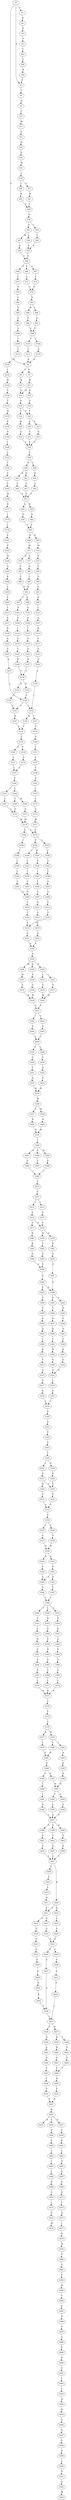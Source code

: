 strict digraph  {
	S0 -> S1 [ label = A ];
	S0 -> S2 [ label = G ];
	S0 -> S3 [ label = S ];
	S1 -> S4 [ label = K ];
	S2 -> S5 [ label = T ];
	S3 -> S6 [ label = I ];
	S3 -> S7 [ label = S ];
	S4 -> S8 [ label = D ];
	S5 -> S9 [ label = N ];
	S6 -> S10 [ label = W ];
	S7 -> S11 [ label = W ];
	S8 -> S12 [ label = Y ];
	S9 -> S13 [ label = Y ];
	S10 -> S14 [ label = Q ];
	S11 -> S15 [ label = R ];
	S11 -> S14 [ label = Q ];
	S12 -> S16 [ label = I ];
	S13 -> S17 [ label = M ];
	S14 -> S18 [ label = G ];
	S15 -> S19 [ label = G ];
	S16 -> S20 [ label = F ];
	S17 -> S21 [ label = F ];
	S18 -> S22 [ label = L ];
	S18 -> S23 [ label = F ];
	S19 -> S23 [ label = F ];
	S20 -> S24 [ label = R ];
	S21 -> S25 [ label = N ];
	S22 -> S26 [ label = R ];
	S23 -> S27 [ label = S ];
	S23 -> S28 [ label = A ];
	S24 -> S2 [ label = G ];
	S25 -> S29 [ label = S ];
	S26 -> S30 [ label = G ];
	S27 -> S31 [ label = G ];
	S28 -> S32 [ label = G ];
	S29 -> S33 [ label = M ];
	S30 -> S34 [ label = F ];
	S31 -> S34 [ label = F ];
	S32 -> S34 [ label = F ];
	S33 -> S35 [ label = L ];
	S34 -> S36 [ label = Y ];
	S35 -> S37 [ label = V ];
	S35 -> S38 [ label = I ];
	S36 -> S39 [ label = H ];
	S36 -> S40 [ label = Y ];
	S37 -> S41 [ label = W ];
	S38 -> S42 [ label = W ];
	S39 -> S43 [ label = G ];
	S39 -> S44 [ label = R ];
	S40 -> S45 [ label = K ];
	S41 -> S46 [ label = Y ];
	S42 -> S46 [ label = Y ];
	S43 -> S47 [ label = C ];
	S44 -> S48 [ label = C ];
	S45 -> S49 [ label = C ];
	S46 -> S50 [ label = V ];
	S47 -> S51 [ label = V ];
	S48 -> S51 [ label = V ];
	S49 -> S51 [ label = V ];
	S50 -> S52 [ label = I ];
	S50 -> S53 [ label = V ];
	S51 -> S54 [ label = Q ];
	S51 -> S55 [ label = D ];
	S52 -> S56 [ label = L ];
	S53 -> S57 [ label = M ];
	S53 -> S58 [ label = L ];
	S54 -> S59 [ label = P ];
	S55 -> S60 [ label = P ];
	S56 -> S61 [ label = A ];
	S57 -> S62 [ label = A ];
	S58 -> S61 [ label = A ];
	S59 -> S63 [ label = F ];
	S60 -> S63 [ label = F ];
	S61 -> S64 [ label = G ];
	S62 -> S64 [ label = G ];
	S63 -> S65 [ label = D ];
	S63 -> S66 [ label = E ];
	S64 -> S67 [ label = A ];
	S64 -> S68 [ label = I ];
	S64 -> S69 [ label = G ];
	S65 -> S70 [ label = M ];
	S66 -> S71 [ label = W ];
	S67 -> S72 [ label = L ];
	S68 -> S73 [ label = L ];
	S69 -> S74 [ label = L ];
	S70 -> S75 [ label = D ];
	S71 -> S76 [ label = D ];
	S71 -> S77 [ label = A ];
	S72 -> S78 [ label = S ];
	S73 -> S78 [ label = S ];
	S74 -> S79 [ label = V ];
	S75 -> S80 [ label = E ];
	S76 -> S81 [ label = S ];
	S77 -> S82 [ label = A ];
	S78 -> S83 [ label = V ];
	S79 -> S84 [ label = I ];
	S80 -> S85 [ label = G ];
	S81 -> S86 [ label = T ];
	S82 -> S87 [ label = T ];
	S83 -> S88 [ label = L ];
	S83 -> S89 [ label = M ];
	S84 -> S90 [ label = G ];
	S85 -> S91 [ label = G ];
	S86 -> S92 [ label = D ];
	S87 -> S92 [ label = D ];
	S88 -> S93 [ label = S ];
	S89 -> S94 [ label = S ];
	S90 -> S95 [ label = S ];
	S91 -> S96 [ label = D ];
	S92 -> S97 [ label = I ];
	S92 -> S98 [ label = V ];
	S93 -> S99 [ label = F ];
	S94 -> S99 [ label = F ];
	S95 -> S100 [ label = A ];
	S96 -> S101 [ label = I ];
	S97 -> S102 [ label = F ];
	S98 -> S103 [ label = S ];
	S99 -> S104 [ label = L ];
	S99 -> S105 [ label = V ];
	S100 -> S106 [ label = I ];
	S101 -> S107 [ label = A ];
	S102 -> S108 [ label = S ];
	S103 -> S109 [ label = P ];
	S104 -> S110 [ label = L ];
	S105 -> S111 [ label = L ];
	S106 -> S112 [ label = I ];
	S107 -> S113 [ label = K ];
	S108 -> S114 [ label = I ];
	S109 -> S115 [ label = I ];
	S110 -> S3 [ label = S ];
	S111 -> S3 [ label = S ];
	S112 -> S116 [ label = N ];
	S113 -> S117 [ label = P ];
	S114 -> S118 [ label = S ];
	S115 -> S119 [ label = T ];
	S116 -> S120 [ label = L ];
	S117 -> S121 [ label = S ];
	S118 -> S122 [ label = T ];
	S119 -> S123 [ label = A ];
	S120 -> S124 [ label = W ];
	S121 -> S125 [ label = Q ];
	S122 -> S126 [ label = R ];
	S123 -> S127 [ label = R ];
	S124 -> S128 [ label = T ];
	S125 -> S129 [ label = L ];
	S126 -> S130 [ label = S ];
	S127 -> S130 [ label = S ];
	S128 -> S131 [ label = T ];
	S129 -> S132 [ label = I ];
	S130 -> S133 [ label = K ];
	S130 -> S134 [ label = R ];
	S131 -> S135 [ label = W ];
	S132 -> S136 [ label = R ];
	S132 -> S137 [ label = I ];
	S133 -> S138 [ label = L ];
	S134 -> S139 [ label = L ];
	S135 -> S140 [ label = P ];
	S136 -> S141 [ label = Y ];
	S137 -> S142 [ label = Y ];
	S138 -> S143 [ label = V ];
	S138 -> S132 [ label = I ];
	S139 -> S143 [ label = V ];
	S140 -> S144 [ label = G ];
	S141 -> S145 [ label = C ];
	S142 -> S146 [ label = A ];
	S143 -> S147 [ label = R ];
	S144 -> S148 [ label = I ];
	S145 -> S149 [ label = S ];
	S145 -> S150 [ label = C ];
	S146 -> S151 [ label = T ];
	S147 -> S141 [ label = Y ];
	S148 -> S152 [ label = L ];
	S149 -> S153 [ label = Y ];
	S150 -> S154 [ label = Y ];
	S151 -> S155 [ label = Y ];
	S152 -> S156 [ label = T ];
	S153 -> S157 [ label = L ];
	S154 -> S157 [ label = L ];
	S155 -> S158 [ label = V ];
	S156 -> S159 [ label = V ];
	S157 -> S160 [ label = T ];
	S158 -> S161 [ label = A ];
	S159 -> S162 [ label = C ];
	S160 -> S163 [ label = I ];
	S160 -> S164 [ label = L ];
	S161 -> S165 [ label = I ];
	S162 -> S166 [ label = M ];
	S163 -> S167 [ label = L ];
	S164 -> S168 [ label = M ];
	S164 -> S169 [ label = L ];
	S165 -> S170 [ label = T ];
	S166 -> S171 [ label = D ];
	S167 -> S172 [ label = G ];
	S168 -> S173 [ label = G ];
	S169 -> S172 [ label = G ];
	S170 -> S174 [ label = A ];
	S171 -> S175 [ label = I ];
	S172 -> S176 [ label = M ];
	S173 -> S176 [ label = M ];
	S174 -> S177 [ label = M ];
	S175 -> S178 [ label = L ];
	S176 -> S179 [ label = L ];
	S176 -> S180 [ label = S ];
	S177 -> S179 [ label = L ];
	S178 -> S181 [ label = E ];
	S179 -> S182 [ label = F ];
	S179 -> S183 [ label = L ];
	S180 -> S184 [ label = I ];
	S181 -> S185 [ label = P ];
	S182 -> S186 [ label = I ];
	S182 -> S187 [ label = H ];
	S183 -> S188 [ label = I ];
	S184 -> S189 [ label = I ];
	S185 -> S190 [ label = M ];
	S186 -> S191 [ label = I ];
	S187 -> S192 [ label = V ];
	S188 -> S193 [ label = V ];
	S189 -> S194 [ label = L ];
	S190 -> S195 [ label = Q ];
	S191 -> S196 [ label = I ];
	S192 -> S197 [ label = I ];
	S193 -> S198 [ label = C ];
	S194 -> S199 [ label = L ];
	S195 -> S200 [ label = K ];
	S196 -> S201 [ label = I ];
	S197 -> S202 [ label = L ];
	S198 -> S203 [ label = V ];
	S199 -> S204 [ label = I ];
	S200 -> S205 [ label = S ];
	S201 -> S206 [ label = G ];
	S202 -> S207 [ label = S ];
	S203 -> S208 [ label = G ];
	S204 -> S206 [ label = G ];
	S205 -> S209 [ label = S ];
	S206 -> S210 [ label = L ];
	S207 -> S211 [ label = Q ];
	S208 -> S212 [ label = T ];
	S209 -> S213 [ label = L ];
	S210 -> S214 [ label = T ];
	S211 -> S215 [ label = A ];
	S212 -> S216 [ label = T ];
	S213 -> S217 [ label = K ];
	S214 -> S218 [ label = F ];
	S215 -> S219 [ label = L ];
	S216 -> S218 [ label = F ];
	S217 -> S220 [ label = D ];
	S218 -> S221 [ label = G ];
	S219 -> S222 [ label = G ];
	S220 -> S223 [ label = A ];
	S221 -> S224 [ label = A ];
	S222 -> S224 [ label = A ];
	S223 -> S225 [ label = C ];
	S224 -> S226 [ label = Q ];
	S225 -> S227 [ label = K ];
	S226 -> S228 [ label = M ];
	S226 -> S229 [ label = K ];
	S226 -> S230 [ label = Q ];
	S227 -> S138 [ label = L ];
	S228 -> S231 [ label = M ];
	S229 -> S232 [ label = L ];
	S229 -> S233 [ label = I ];
	S230 -> S234 [ label = F ];
	S231 -> S235 [ label = A ];
	S232 -> S236 [ label = G ];
	S233 -> S237 [ label = G ];
	S234 -> S238 [ label = A ];
	S235 -> S239 [ label = W ];
	S236 -> S240 [ label = W ];
	S237 -> S240 [ label = W ];
	S238 -> S239 [ label = W ];
	S239 -> S241 [ label = P ];
	S240 -> S241 [ label = P ];
	S241 -> S242 [ label = I ];
	S241 -> S243 [ label = V ];
	S242 -> S244 [ label = S ];
	S243 -> S245 [ label = S ];
	S244 -> S246 [ label = L ];
	S245 -> S246 [ label = L ];
	S246 -> S247 [ label = I ];
	S246 -> S248 [ label = L ];
	S247 -> S249 [ label = S ];
	S248 -> S250 [ label = S ];
	S249 -> S251 [ label = T ];
	S250 -> S252 [ label = S ];
	S251 -> S253 [ label = G ];
	S252 -> S254 [ label = G ];
	S253 -> S255 [ label = M ];
	S254 -> S255 [ label = M ];
	S255 -> S256 [ label = M ];
	S256 -> S257 [ label = T ];
	S256 -> S258 [ label = M ];
	S257 -> S259 [ label = N ];
	S258 -> S260 [ label = N ];
	S259 -> S261 [ label = W ];
	S260 -> S261 [ label = W ];
	S261 -> S262 [ label = I ];
	S262 -> S263 [ label = A ];
	S262 -> S264 [ label = S ];
	S262 -> S265 [ label = M ];
	S263 -> S266 [ label = F ];
	S264 -> S267 [ label = F ];
	S265 -> S268 [ label = F ];
	S266 -> S269 [ label = I ];
	S268 -> S269 [ label = I ];
	S269 -> S270 [ label = T ];
	S270 -> S271 [ label = V ];
	S271 -> S272 [ label = L ];
	S271 -> S273 [ label = I ];
	S272 -> S274 [ label = S ];
	S273 -> S275 [ label = S ];
	S274 -> S276 [ label = P ];
	S274 -> S277 [ label = T ];
	S275 -> S276 [ label = P ];
	S276 -> S278 [ label = Q ];
	S276 -> S279 [ label = N ];
	S277 -> S280 [ label = N ];
	S278 -> S281 [ label = K ];
	S279 -> S282 [ label = T ];
	S280 -> S283 [ label = K ];
	S281 -> S284 [ label = A ];
	S282 -> S285 [ label = G ];
	S283 -> S286 [ label = G ];
	S284 -> S287 [ label = G ];
	S285 -> S288 [ label = S ];
	S286 -> S288 [ label = S ];
	S287 -> S289 [ label = D ];
	S288 -> S290 [ label = G ];
	S289 -> S291 [ label = P ];
	S289 -> S292 [ label = V ];
	S290 -> S289 [ label = D ];
	S290 -> S293 [ label = E ];
	S291 -> S294 [ label = T ];
	S292 -> S295 [ label = N ];
	S293 -> S296 [ label = P ];
	S294 -> S297 [ label = D ];
	S295 -> S298 [ label = G ];
	S296 -> S299 [ label = C ];
	S297 -> S300 [ label = K ];
	S298 -> S301 [ label = Q ];
	S299 -> S302 [ label = S ];
	S300 -> S303 [ label = V ];
	S301 -> S304 [ label = V ];
	S302 -> S305 [ label = Q ];
	S303 -> S306 [ label = R ];
	S304 -> S307 [ label = K ];
	S305 -> S308 [ label = L ];
	S306 -> S309 [ label = F ];
	S307 -> S310 [ label = F ];
	S308 -> S311 [ label = K ];
	S309 -> S312 [ label = A ];
	S310 -> S312 [ label = A ];
	S311 -> S313 [ label = Y ];
	S312 -> S314 [ label = T ];
	S313 -> S315 [ label = A ];
	S314 -> S316 [ label = G ];
	S315 -> S317 [ label = S ];
	S316 -> S318 [ label = L ];
	S317 -> S319 [ label = G ];
	S318 -> S320 [ label = P ];
	S319 -> S318 [ label = L ];
	S320 -> S321 [ label = S ];
	S321 -> S322 [ label = Y ];
	S322 -> S323 [ label = V ];
	S323 -> S324 [ label = Y ];
	S324 -> S325 [ label = I ];
	S324 -> S326 [ label = R ];
	S325 -> S327 [ label = E ];
	S326 -> S328 [ label = E ];
	S327 -> S329 [ label = D ];
	S327 -> S330 [ label = E ];
	S328 -> S330 [ label = E ];
	S329 -> S331 [ label = P ];
	S330 -> S332 [ label = P ];
	S331 -> S333 [ label = A ];
	S332 -> S333 [ label = A ];
	S333 -> S334 [ label = P ];
	S334 -> S335 [ label = I ];
	S334 -> S336 [ label = V ];
	S335 -> S337 [ label = V ];
	S336 -> S338 [ label = V ];
	S337 -> S339 [ label = H ];
	S338 -> S339 [ label = H ];
	S339 -> S340 [ label = H ];
	S339 -> S341 [ label = D ];
	S340 -> S342 [ label = P ];
	S341 -> S343 [ label = P ];
	S342 -> S344 [ label = A ];
	S343 -> S345 [ label = P ];
	S343 -> S344 [ label = A ];
	S344 -> S346 [ label = V ];
	S345 -> S347 [ label = V ];
	S346 -> S348 [ label = L ];
	S347 -> S348 [ label = L ];
	S348 -> S349 [ label = T ];
	S348 -> S350 [ label = L ];
	S348 -> S351 [ label = A ];
	S349 -> S352 [ label = T ];
	S350 -> S353 [ label = R ];
	S351 -> S354 [ label = Q ];
	S352 -> S355 [ label = L ];
	S353 -> S356 [ label = D ];
	S354 -> S357 [ label = D ];
	S355 -> S358 [ label = N ];
	S356 -> S359 [ label = S ];
	S357 -> S360 [ label = A ];
	S358 -> S361 [ label = S ];
	S359 -> S362 [ label = S ];
	S360 -> S363 [ label = P ];
	S361 -> S364 [ label = S ];
	S362 -> S365 [ label = G ];
	S363 -> S366 [ label = A ];
	S364 -> S367 [ label = S ];
	S365 -> S368 [ label = T ];
	S366 -> S369 [ label = A ];
	S367 -> S370 [ label = L ];
	S368 -> S371 [ label = L ];
	S369 -> S372 [ label = L ];
	S370 -> S373 [ label = R ];
	S371 -> S373 [ label = R ];
	S372 -> S373 [ label = R ];
	S373 -> S374 [ label = S ];
	S374 -> S375 [ label = Y ];
	S375 -> S376 [ label = Y ];
	S376 -> S377 [ label = R ];
	S376 -> S378 [ label = H ];
	S377 -> S379 [ label = L ];
	S378 -> S380 [ label = L ];
	S378 -> S381 [ label = I ];
	S379 -> S382 [ label = R ];
	S380 -> S382 [ label = R ];
	S381 -> S383 [ label = R ];
	S382 -> S384 [ label = S ];
	S383 -> S385 [ label = K ];
	S384 -> S386 [ label = S ];
	S384 -> S387 [ label = N ];
	S385 -> S388 [ label = N ];
	S386 -> S389 [ label = L ];
	S387 -> S390 [ label = M ];
	S388 -> S390 [ label = M ];
	S389 -> S391 [ label = L ];
	S390 -> S392 [ label = V ];
	S390 -> S393 [ label = A ];
	S391 -> S394 [ label = S ];
	S392 -> S395 [ label = S ];
	S393 -> S396 [ label = S ];
	S394 -> S397 [ label = A ];
	S395 -> S397 [ label = A ];
	S396 -> S397 [ label = A ];
	S397 -> S398 [ label = A ];
	S397 -> S399 [ label = E ];
	S397 -> S400 [ label = R ];
	S398 -> S401 [ label = P ];
	S399 -> S402 [ label = A ];
	S400 -> S403 [ label = D ];
	S401 -> S404 [ label = S ];
	S402 -> S405 [ label = S ];
	S403 -> S406 [ label = S ];
	S404 -> S407 [ label = V ];
	S405 -> S407 [ label = V ];
	S406 -> S407 [ label = V ];
	S407 -> S408 [ label = T ];
	S407 -> S409 [ label = R ];
	S408 -> S410 [ label = A ];
	S409 -> S411 [ label = E ];
	S409 -> S412 [ label = Q ];
	S410 -> S413 [ label = L ];
	S411 -> S414 [ label = E ];
	S411 -> S415 [ label = Q ];
	S412 -> S416 [ label = L ];
	S413 -> S417 [ label = R ];
	S414 -> S418 [ label = G ];
	S415 -> S419 [ label = A ];
	S416 -> S420 [ label = A ];
	S417 -> S411 [ label = E ];
	S418 -> S421 [ label = S ];
	S419 -> S422 [ label = D ];
	S420 -> S422 [ label = D ];
	S421 -> S423 [ label = E ];
	S422 -> S424 [ label = E ];
	S422 -> S425 [ label = S ];
	S423 -> S426 [ label = A ];
	S424 -> S427 [ label = E ];
	S425 -> S428 [ label = V ];
	S426 -> S429 [ label = D ];
	S427 -> S430 [ label = V ];
	S428 -> S431 [ label = S ];
	S429 -> S432 [ label = R ];
	S430 -> S433 [ label = I ];
	S431 -> S434 [ label = V ];
	S432 -> S435 [ label = E ];
	S433 -> S436 [ label = S ];
	S433 -> S437 [ label = N ];
	S434 -> S433 [ label = I ];
	S435 -> S430 [ label = V ];
	S436 -> S438 [ label = Q ];
	S437 -> S439 [ label = R ];
	S437 -> S440 [ label = T ];
	S438 -> S441 [ label = A ];
	S439 -> S442 [ label = H ];
	S440 -> S443 [ label = P ];
	S441 -> S444 [ label = D ];
	S442 -> S445 [ label = E ];
	S443 -> S446 [ label = E ];
	S444 -> S447 [ label = V ];
	S445 -> S448 [ label = V ];
	S446 -> S448 [ label = V ];
	S447 -> S449 [ label = Y ];
	S448 -> S450 [ label = H ];
	S449 -> S451 [ label = F ];
	S450 -> S452 [ label = F ];
	S451 -> S453 [ label = P ];
	S452 -> S453 [ label = P ];
	S453 -> S454 [ label = R ];
	S454 -> S455 [ label = R ];
	S454 -> S456 [ label = C ];
	S454 -> S457 [ label = N ];
	S456 -> S458 [ label = F ];
	S457 -> S459 [ label = P ];
	S458 -> S460 [ label = F ];
	S459 -> S461 [ label = R ];
	S460 -> S462 [ label = L ];
	S461 -> S463 [ label = L ];
	S462 -> S464 [ label = I ];
	S463 -> S465 [ label = D ];
	S464 -> S466 [ label = I ];
	S465 -> S467 [ label = S ];
	S466 -> S468 [ label = K ];
	S467 -> S469 [ label = S ];
	S468 -> S470 [ label = V ];
	S469 -> S471 [ label = D ];
	S470 -> S472 [ label = L ];
	S471 -> S473 [ label = F ];
	S472 -> S474 [ label = G ];
	S473 -> S475 [ label = Q ];
	S474 -> S476 [ label = M ];
	S475 -> S477 [ label = I ];
	S477 -> S478 [ label = N ];
	S478 -> S479 [ label = M ];
	S479 -> S480 [ label = P ];
	S480 -> S481 [ label = G ];
	S481 -> S482 [ label = P ];
	S482 -> S483 [ label = H ];
	S483 -> S484 [ label = V ];
	S484 -> S485 [ label = E ];
	S485 -> S486 [ label = R ];
	S486 -> S487 [ label = G ];
	S487 -> S488 [ label = A ];
	S488 -> S489 [ label = E ];
	S489 -> S490 [ label = P ];
	S490 -> S491 [ label = A ];
	S491 -> S492 [ label = L ];
	S492 -> S493 [ label = L ];
	S493 -> S494 [ label = Q ];
	S494 -> S495 [ label = R ];
	S495 -> S496 [ label = S ];
	S496 -> S497 [ label = D ];
	S497 -> S498 [ label = S ];
	S498 -> S499 [ label = D ];
	S499 -> S500 [ label = L ];
	S500 -> S501 [ label = D ];
	S501 -> S502 [ label = A ];
	S502 -> S503 [ label = M ];
}
